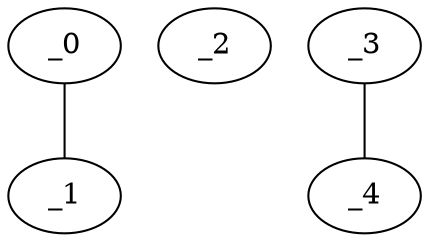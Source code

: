 graph HP1_0122 {
	_0	 [x="0.979664",
		y="2.77455"];
	_1	 [x="1.00369",
		y="0.710421"];
	_0 -- _1;
	_2	 [x="2.1813",
		y="0.625583"];
	_3	 [x="0.767704",
		y="1.84523"];
	_4	 [x="2.38417",
		y="1.69639"];
	_3 -- _4;
}
